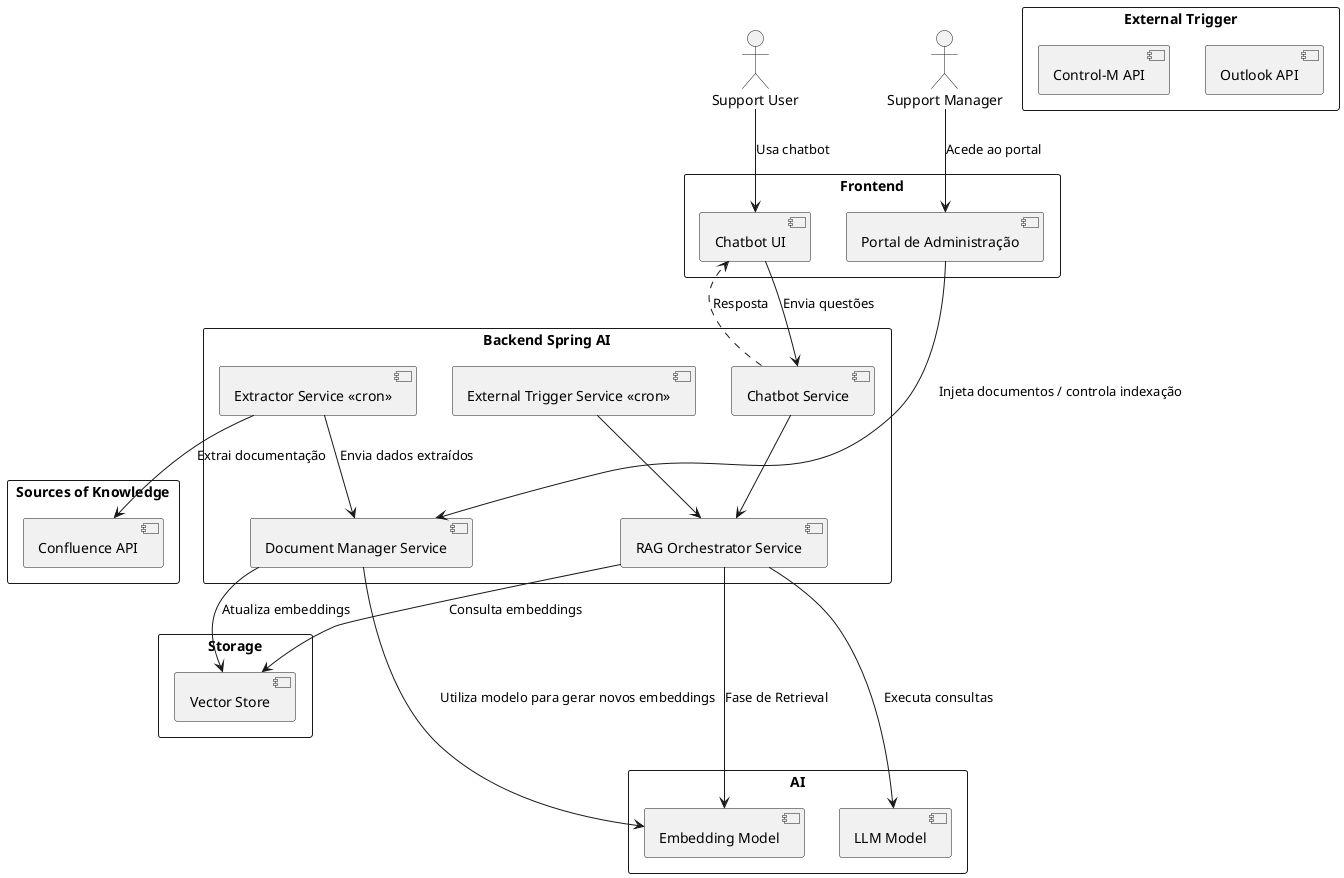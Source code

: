 @startuml
skinparam packageStyle rectangle
skinparam componentStyle uml2

actor "Support User" as User
actor "Support Manager" as Manager

package "Frontend" {
  [Portal de Administração] as AdminPortal
  [Chatbot UI] as ChatUI
}

package "Backend Spring AI" {
  [RAG Orchestrator Service] as RAG
  [Chatbot Service] as ChatBot
  [Document Manager Service] as DocManager
  [Extractor Service <<cron>>] as Extract
  [External Trigger Service <<cron>>] as Trigger
}

package "Sources of Knowledge" {
  [Confluence API] as Confluence

}

package "External Trigger" {
  [Outlook API] as Outlook
  [Control-M API] as ControlM
}

package "Storage" {
  [Vector Store] as VectorDB
}

package "AI" {
  [LLM Model] as LLM
  [Embedding Model] as EMB
}


User --> ChatUI : Usa chatbot
Manager --> AdminPortal : Acede ao portal
ChatUI ---> ChatBot: Envia questões
RAG --> VectorDB : Consulta embeddings
ChatBot ...> ChatUI : Resposta
RAG --> LLM : Executa consultas
RAG --> EMB : Fase de Retrieval



AdminPortal ---> DocManager : Injeta documentos / controla indexação
DocManager --> VectorDB : Atualiza embeddings
DocManager ---> EMB : Utiliza modelo para gerar novos embeddings

Extract --> Confluence : Extrai documentação
Extract --> DocManager : Envia dados extraídos

ChatBot --> RAG
Trigger --> RAG


@enduml